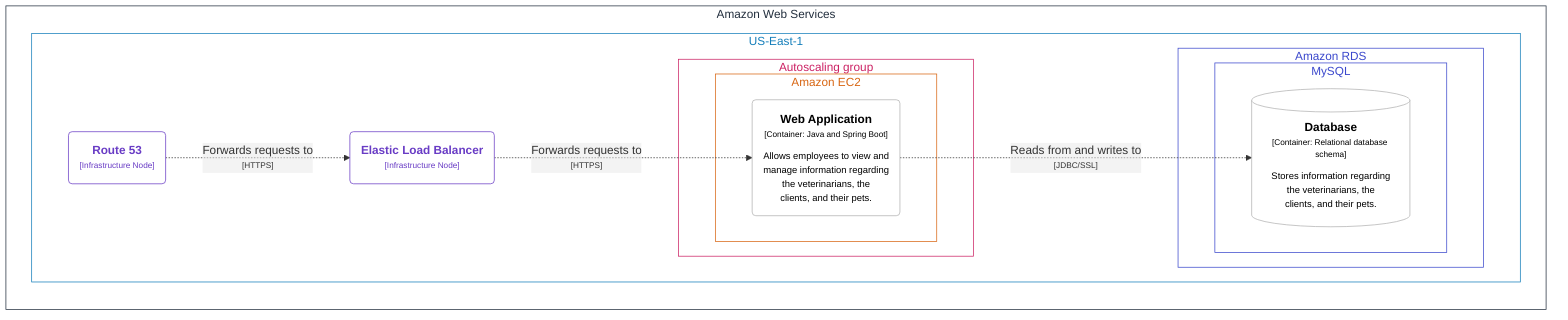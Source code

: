 graph LR
  linkStyle default fill:#ffffff

  subgraph 5 [Amazon Web Services]
    style 5 fill:#ffffff,stroke:#232f3e,color:#232f3e

    subgraph 6 [US-East-1]
      style 6 fill:#ffffff,stroke:#147eba,color:#147eba

      subgraph 14 [Amazon RDS]
        style 14 fill:#ffffff,stroke:#3b48cc,color:#3b48cc

        subgraph 15 [MySQL]
          style 15 fill:#ffffff,stroke:#3b48cc,color:#3b48cc

          16[("<div style='font-weight: bold'>Database</div><div style='font-size: 70%; margin-top: 0px'>[Container: Relational database schema]</div><div style='font-size: 80%; margin-top:10px'>Stores information regarding<br />the veterinarians, the<br />clients, and their pets.</div>")]
          style 16 fill:#ffffff,stroke:#b2b2b2,color:#000000
        end

      end

      subgraph 7 [Autoscaling group]
        style 7 fill:#ffffff,stroke:#cc2264,color:#cc2264

        subgraph 8 [Amazon EC2]
          style 8 fill:#ffffff,stroke:#d86613,color:#d86613

          9("<div style='font-weight: bold'>Web Application</div><div style='font-size: 70%; margin-top: 0px'>[Container: Java and Spring Boot]</div><div style='font-size: 80%; margin-top:10px'>Allows employees to view and<br />manage information regarding<br />the veterinarians, the<br />clients, and their pets.</div>")
          style 9 fill:#ffffff,stroke:#b2b2b2,color:#000000
        end

      end

      11("<div style='font-weight: bold'>Elastic Load Balancer</div><div style='font-size: 70%; margin-top: 0px'>[Infrastructure Node]</div>")
      style 11 fill:#ffffff,stroke:#693cc5,color:#693cc5
      10("<div style='font-weight: bold'>Route 53</div><div style='font-size: 70%; margin-top: 0px'>[Infrastructure Node]</div>")
      style 10 fill:#ffffff,stroke:#693cc5,color:#693cc5
    end

  end

  10-. "<div>Forwards requests to</div><div style='font-size: 70%'>[HTTPS]</div>" .->11
  11-. "<div>Forwards requests to</div><div style='font-size: 70%'>[HTTPS]</div>" .->9
  9-. "<div>Reads from and writes to</div><div style='font-size: 70%'>[JDBC/SSL]</div>" .->16